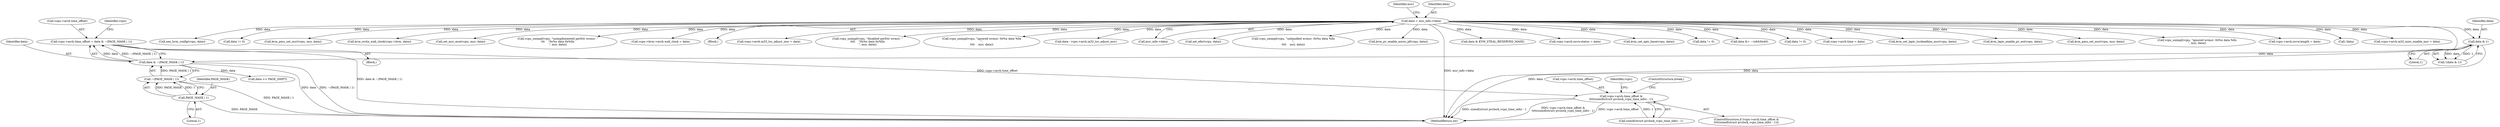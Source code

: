 digraph "0_linux_c300aa64ddf57d9c5d9c898a64b36877345dd4a9@pointer" {
"1000316" [label="(Call,vcpu->arch.time_offset = data & ~(PAGE_MASK | 1))"];
"1000322" [label="(Call,data & ~(PAGE_MASK | 1))"];
"1000312" [label="(Call,data & 1)"];
"1000127" [label="(Call,data = msr_info->data)"];
"1000324" [label="(Call,~(PAGE_MASK | 1))"];
"1000325" [label="(Call,PAGE_MASK | 1)"];
"1000329" [label="(Call,vcpu->arch.time_offset &\n\t\t\t\t(sizeof(struct pvclock_vcpu_time_info) - 1))"];
"1000605" [label="(Call,xen_hvm_config(vcpu, data))"];
"1000133" [label="(Identifier,msr)"];
"1000330" [label="(Call,vcpu->arch.time_offset)"];
"1000464" [label="(Call,data != 0)"];
"1000613" [label="(Call,kvm_pmu_set_msr(vcpu, msr, data))"];
"1000289" [label="(Call,kvm_write_wall_clock(vcpu->kvm, data))"];
"1000455" [label="(Call,set_msr_mce(vcpu, msr, data))"];
"1000477" [label="(Call,vcpu_unimpl(vcpu, \"unimplemented perfctr wrmsr: \"\n\t\t\t    \"0x%x data 0x%llx\n\", msr, data))"];
"1000280" [label="(Call,vcpu->kvm->arch.wall_clock = data)"];
"1000128" [label="(Identifier,data)"];
"1000329" [label="(Call,vcpu->arch.time_offset &\n\t\t\t\t(sizeof(struct pvclock_vcpu_time_info) - 1))"];
"1000313" [label="(Identifier,data)"];
"1000324" [label="(Call,~(PAGE_MASK | 1))"];
"1000343" [label="(Identifier,vcpu)"];
"1000314" [label="(Literal,1)"];
"1000115" [label="(Block,)"];
"1000638" [label="(MethodReturn,int)"];
"1000261" [label="(Call,vcpu->arch.ia32_tsc_adjust_msr = data)"];
"1000335" [label="(Call,sizeof(struct pvclock_vcpu_time_info) - 1)"];
"1000505" [label="(Call,vcpu_unimpl(vcpu, \"disabled perfctr wrmsr: \"\n\t\t\t\t    \"0x%x data 0x%llx\n\", msr, data))"];
"1000630" [label="(Call,vcpu_unimpl(vcpu, \"ignored wrmsr: 0x%x data %llx\n\",\n\t\t\t\t    msr, data))"];
"1000250" [label="(Call,data - vcpu->arch.ia32_tsc_adjust_msr)"];
"1000129" [label="(Call,msr_info->data)"];
"1000327" [label="(Literal,1)"];
"1000311" [label="(Call,!(data & 1))"];
"1000127" [label="(Call,data = msr_info->data)"];
"1000144" [label="(Call,set_efer(vcpu, data))"];
"1000328" [label="(ControlStructure,if (vcpu->arch.time_offset &\n\t\t\t\t(sizeof(struct pvclock_vcpu_time_info) - 1)))"];
"1000621" [label="(Call,vcpu_unimpl(vcpu, \"unhandled wrmsr: 0x%x data %llx\n\",\n\t\t\t\t    msr, data))"];
"1000370" [label="(Call,kvm_pv_enable_async_pf(vcpu, data))"];
"1000384" [label="(Call,data & KVM_STEAL_RESERVED_MASK)"];
"1000579" [label="(Call,vcpu->arch.osvw.status = data)"];
"1000332" [label="(Identifier,vcpu)"];
"1000221" [label="(Call,kvm_set_apic_base(vcpu, data))"];
"1000323" [label="(Identifier,data)"];
"1000326" [label="(Identifier,PAGE_MASK)"];
"1000502" [label="(Call,data != 0)"];
"1000148" [label="(Call,data &= ~(u64)0x40)"];
"1000180" [label="(Call,data != 0)"];
"1000297" [label="(Block,)"];
"1000312" [label="(Call,data & 1)"];
"1000350" [label="(Call,data >> PAGE_SHIFT)"];
"1000300" [label="(Call,vcpu->arch.time = data)"];
"1000232" [label="(Call,kvm_set_lapic_tscdeadline_msr(vcpu, data))"];
"1000445" [label="(Call,kvm_lapic_enable_pv_eoi(vcpu, data))"];
"1000325" [label="(Call,PAGE_MASK | 1)"];
"1000317" [label="(Call,vcpu->arch.time_offset)"];
"1000495" [label="(Call,kvm_pmu_set_msr(vcpu, msr, data))"];
"1000549" [label="(Call,vcpu_unimpl(vcpu, \"ignored wrmsr: 0x%x data %llx\n\", msr, data))"];
"1000562" [label="(Call,vcpu->arch.osvw.length = data)"];
"1000322" [label="(Call,data & ~(PAGE_MASK | 1))"];
"1000193" [label="(Call,!data)"];
"1000316" [label="(Call,vcpu->arch.time_offset = data & ~(PAGE_MASK | 1))"];
"1000270" [label="(Call,vcpu->arch.ia32_misc_enable_msr = data)"];
"1000339" [label="(ControlStructure,break;)"];
"1000316" -> "1000297"  [label="AST: "];
"1000316" -> "1000322"  [label="CFG: "];
"1000317" -> "1000316"  [label="AST: "];
"1000322" -> "1000316"  [label="AST: "];
"1000332" -> "1000316"  [label="CFG: "];
"1000316" -> "1000638"  [label="DDG: data & ~(PAGE_MASK | 1)"];
"1000322" -> "1000316"  [label="DDG: data"];
"1000322" -> "1000316"  [label="DDG: ~(PAGE_MASK | 1)"];
"1000316" -> "1000329"  [label="DDG: vcpu->arch.time_offset"];
"1000322" -> "1000324"  [label="CFG: "];
"1000323" -> "1000322"  [label="AST: "];
"1000324" -> "1000322"  [label="AST: "];
"1000322" -> "1000638"  [label="DDG: ~(PAGE_MASK | 1)"];
"1000322" -> "1000638"  [label="DDG: data"];
"1000312" -> "1000322"  [label="DDG: data"];
"1000324" -> "1000322"  [label="DDG: PAGE_MASK | 1"];
"1000322" -> "1000350"  [label="DDG: data"];
"1000312" -> "1000311"  [label="AST: "];
"1000312" -> "1000314"  [label="CFG: "];
"1000313" -> "1000312"  [label="AST: "];
"1000314" -> "1000312"  [label="AST: "];
"1000311" -> "1000312"  [label="CFG: "];
"1000312" -> "1000638"  [label="DDG: data"];
"1000312" -> "1000311"  [label="DDG: data"];
"1000312" -> "1000311"  [label="DDG: 1"];
"1000127" -> "1000312"  [label="DDG: data"];
"1000127" -> "1000115"  [label="AST: "];
"1000127" -> "1000129"  [label="CFG: "];
"1000128" -> "1000127"  [label="AST: "];
"1000129" -> "1000127"  [label="AST: "];
"1000133" -> "1000127"  [label="CFG: "];
"1000127" -> "1000638"  [label="DDG: msr_info->data"];
"1000127" -> "1000638"  [label="DDG: data"];
"1000127" -> "1000144"  [label="DDG: data"];
"1000127" -> "1000148"  [label="DDG: data"];
"1000127" -> "1000180"  [label="DDG: data"];
"1000127" -> "1000193"  [label="DDG: data"];
"1000127" -> "1000221"  [label="DDG: data"];
"1000127" -> "1000232"  [label="DDG: data"];
"1000127" -> "1000250"  [label="DDG: data"];
"1000127" -> "1000261"  [label="DDG: data"];
"1000127" -> "1000270"  [label="DDG: data"];
"1000127" -> "1000280"  [label="DDG: data"];
"1000127" -> "1000289"  [label="DDG: data"];
"1000127" -> "1000300"  [label="DDG: data"];
"1000127" -> "1000370"  [label="DDG: data"];
"1000127" -> "1000384"  [label="DDG: data"];
"1000127" -> "1000445"  [label="DDG: data"];
"1000127" -> "1000455"  [label="DDG: data"];
"1000127" -> "1000464"  [label="DDG: data"];
"1000127" -> "1000477"  [label="DDG: data"];
"1000127" -> "1000495"  [label="DDG: data"];
"1000127" -> "1000502"  [label="DDG: data"];
"1000127" -> "1000505"  [label="DDG: data"];
"1000127" -> "1000549"  [label="DDG: data"];
"1000127" -> "1000562"  [label="DDG: data"];
"1000127" -> "1000579"  [label="DDG: data"];
"1000127" -> "1000605"  [label="DDG: data"];
"1000127" -> "1000613"  [label="DDG: data"];
"1000127" -> "1000621"  [label="DDG: data"];
"1000127" -> "1000630"  [label="DDG: data"];
"1000324" -> "1000325"  [label="CFG: "];
"1000325" -> "1000324"  [label="AST: "];
"1000324" -> "1000638"  [label="DDG: PAGE_MASK | 1"];
"1000325" -> "1000324"  [label="DDG: PAGE_MASK"];
"1000325" -> "1000324"  [label="DDG: 1"];
"1000325" -> "1000327"  [label="CFG: "];
"1000326" -> "1000325"  [label="AST: "];
"1000327" -> "1000325"  [label="AST: "];
"1000325" -> "1000638"  [label="DDG: PAGE_MASK"];
"1000329" -> "1000328"  [label="AST: "];
"1000329" -> "1000335"  [label="CFG: "];
"1000330" -> "1000329"  [label="AST: "];
"1000335" -> "1000329"  [label="AST: "];
"1000339" -> "1000329"  [label="CFG: "];
"1000343" -> "1000329"  [label="CFG: "];
"1000329" -> "1000638"  [label="DDG: vcpu->arch.time_offset &\n\t\t\t\t(sizeof(struct pvclock_vcpu_time_info) - 1)"];
"1000329" -> "1000638"  [label="DDG: vcpu->arch.time_offset"];
"1000329" -> "1000638"  [label="DDG: sizeof(struct pvclock_vcpu_time_info) - 1"];
"1000335" -> "1000329"  [label="DDG: 1"];
}
